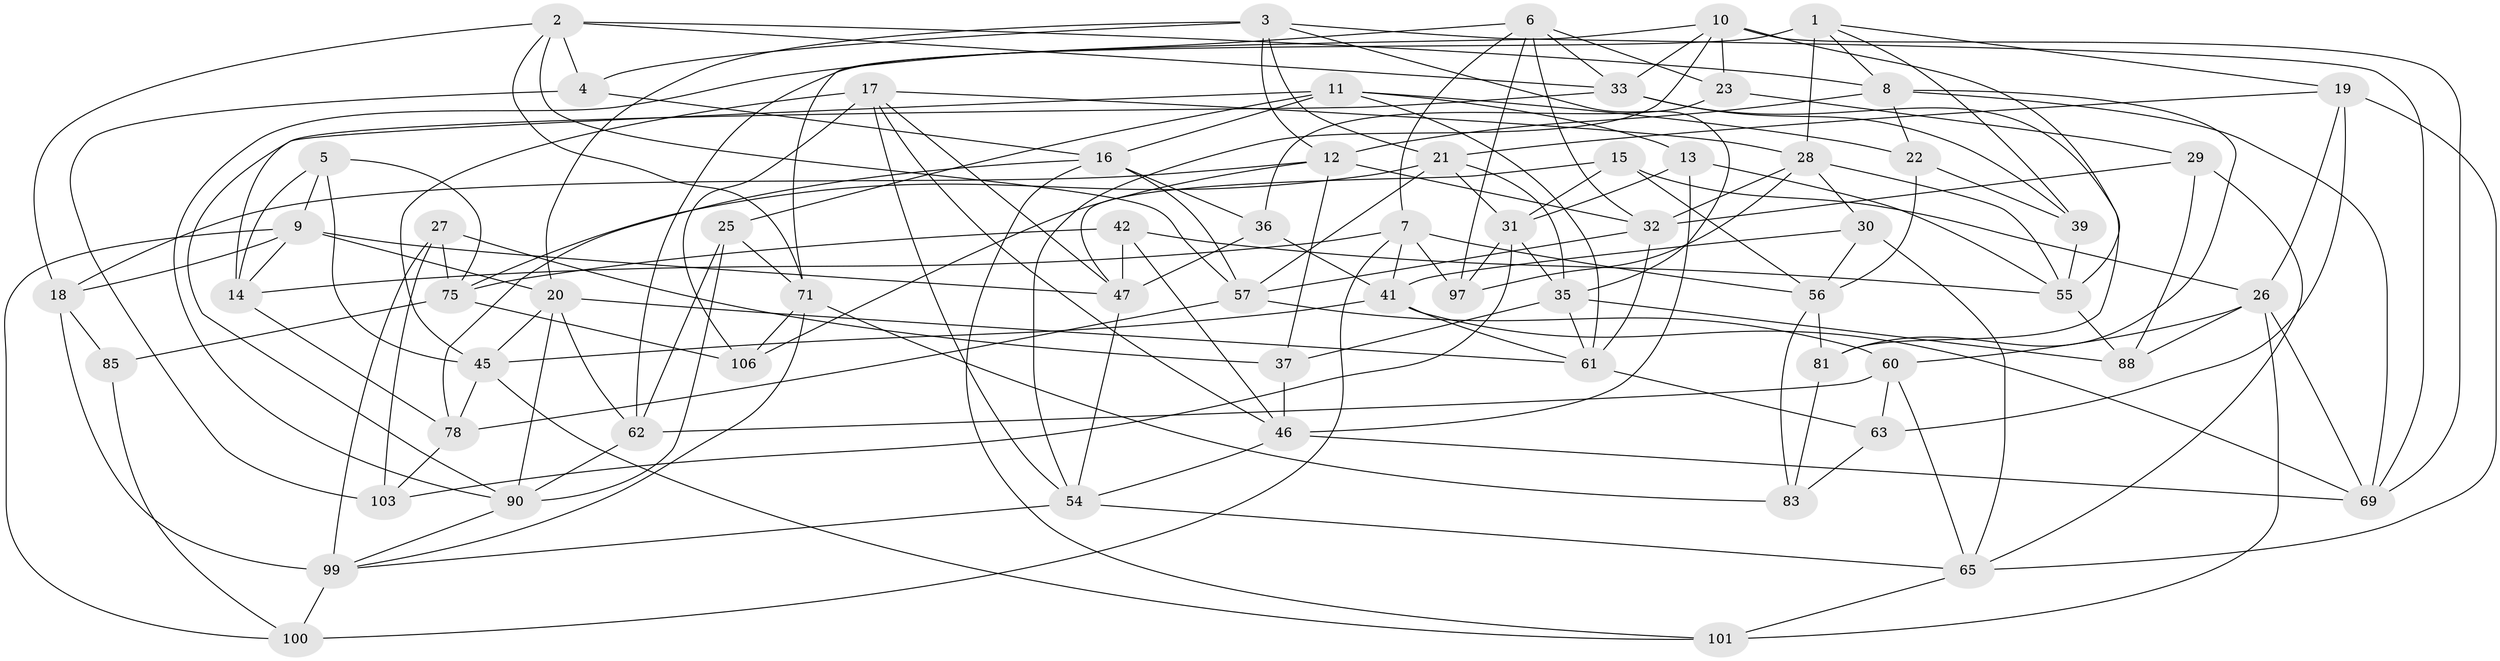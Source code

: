 // original degree distribution, {4: 1.0}
// Generated by graph-tools (version 1.1) at 2025/42/03/06/25 10:42:19]
// undirected, 65 vertices, 167 edges
graph export_dot {
graph [start="1"]
  node [color=gray90,style=filled];
  1 [super="+86"];
  2 [super="+73"];
  3 [super="+53"];
  4;
  5;
  6 [super="+59"];
  7 [super="+66"];
  8 [super="+87"];
  9 [super="+43"];
  10 [super="+104"];
  11 [super="+77"];
  12 [super="+38"];
  13;
  14 [super="+48"];
  15;
  16 [super="+74"];
  17 [super="+40"];
  18 [super="+67"];
  19 [super="+70"];
  20 [super="+51"];
  21 [super="+24"];
  22;
  23;
  25;
  26 [super="+34"];
  27;
  28 [super="+96"];
  29;
  30;
  31 [super="+44"];
  32 [super="+50"];
  33 [super="+79"];
  35 [super="+49"];
  36;
  37;
  39;
  41 [super="+89"];
  42;
  45 [super="+58"];
  46 [super="+91"];
  47 [super="+52"];
  54 [super="+64"];
  55 [super="+80"];
  56 [super="+72"];
  57 [super="+82"];
  60 [super="+68"];
  61 [super="+94"];
  62 [super="+84"];
  63 [super="+93"];
  65 [super="+105"];
  69 [super="+76"];
  71 [super="+102"];
  75 [super="+98"];
  78 [super="+92"];
  81;
  83;
  85;
  88;
  90 [super="+95"];
  97;
  99 [super="+107"];
  100;
  101;
  103;
  106;
  1 -- 19;
  1 -- 62 [weight=2];
  1 -- 28;
  1 -- 39;
  1 -- 8;
  2 -- 18;
  2 -- 4;
  2 -- 71;
  2 -- 33;
  2 -- 57;
  2 -- 8;
  3 -- 4;
  3 -- 12;
  3 -- 35;
  3 -- 69;
  3 -- 21;
  3 -- 20;
  4 -- 103;
  4 -- 16;
  5 -- 14;
  5 -- 45;
  5 -- 75;
  5 -- 9;
  6 -- 90;
  6 -- 32;
  6 -- 33;
  6 -- 97;
  6 -- 23;
  6 -- 7;
  7 -- 56;
  7 -- 100;
  7 -- 41;
  7 -- 97;
  7 -- 14;
  8 -- 81;
  8 -- 22;
  8 -- 69;
  8 -- 12;
  9 -- 20;
  9 -- 14;
  9 -- 100;
  9 -- 18;
  9 -- 47;
  10 -- 71;
  10 -- 33;
  10 -- 69;
  10 -- 54;
  10 -- 23;
  10 -- 55;
  11 -- 22;
  11 -- 16;
  11 -- 25;
  11 -- 13;
  11 -- 14;
  11 -- 61;
  12 -- 32;
  12 -- 106;
  12 -- 37;
  12 -- 18;
  13 -- 31;
  13 -- 46;
  13 -- 55;
  14 -- 78 [weight=2];
  15 -- 56;
  15 -- 26;
  15 -- 31;
  15 -- 47;
  16 -- 101;
  16 -- 78;
  16 -- 36;
  16 -- 57;
  17 -- 106;
  17 -- 28;
  17 -- 54;
  17 -- 45;
  17 -- 46;
  17 -- 47;
  18 -- 85 [weight=2];
  18 -- 99;
  19 -- 26;
  19 -- 21;
  19 -- 65;
  19 -- 63 [weight=2];
  20 -- 90;
  20 -- 45;
  20 -- 62;
  20 -- 61;
  21 -- 35;
  21 -- 75;
  21 -- 31;
  21 -- 57;
  22 -- 39;
  22 -- 56;
  23 -- 36;
  23 -- 29;
  25 -- 71;
  25 -- 62;
  25 -- 90;
  26 -- 60;
  26 -- 69;
  26 -- 88;
  26 -- 101;
  27 -- 37;
  27 -- 103;
  27 -- 75;
  27 -- 99;
  28 -- 55;
  28 -- 32;
  28 -- 97;
  28 -- 30;
  29 -- 88;
  29 -- 65;
  29 -- 32;
  30 -- 41;
  30 -- 65;
  30 -- 56;
  31 -- 103;
  31 -- 97;
  31 -- 35;
  32 -- 61;
  32 -- 57;
  33 -- 81;
  33 -- 90;
  33 -- 39;
  35 -- 37;
  35 -- 88;
  35 -- 61;
  36 -- 41;
  36 -- 47;
  37 -- 46;
  39 -- 55;
  41 -- 45;
  41 -- 61;
  41 -- 69;
  42 -- 46;
  42 -- 55;
  42 -- 47;
  42 -- 75;
  45 -- 78;
  45 -- 101;
  46 -- 54;
  46 -- 69;
  47 -- 54;
  54 -- 99;
  54 -- 65;
  55 -- 88;
  56 -- 81;
  56 -- 83;
  57 -- 60;
  57 -- 78;
  60 -- 65;
  60 -- 63 [weight=2];
  60 -- 62;
  61 -- 63;
  62 -- 90;
  63 -- 83;
  65 -- 101;
  71 -- 83;
  71 -- 99;
  71 -- 106;
  75 -- 85;
  75 -- 106;
  78 -- 103;
  81 -- 83;
  85 -- 100;
  90 -- 99;
  99 -- 100;
}

